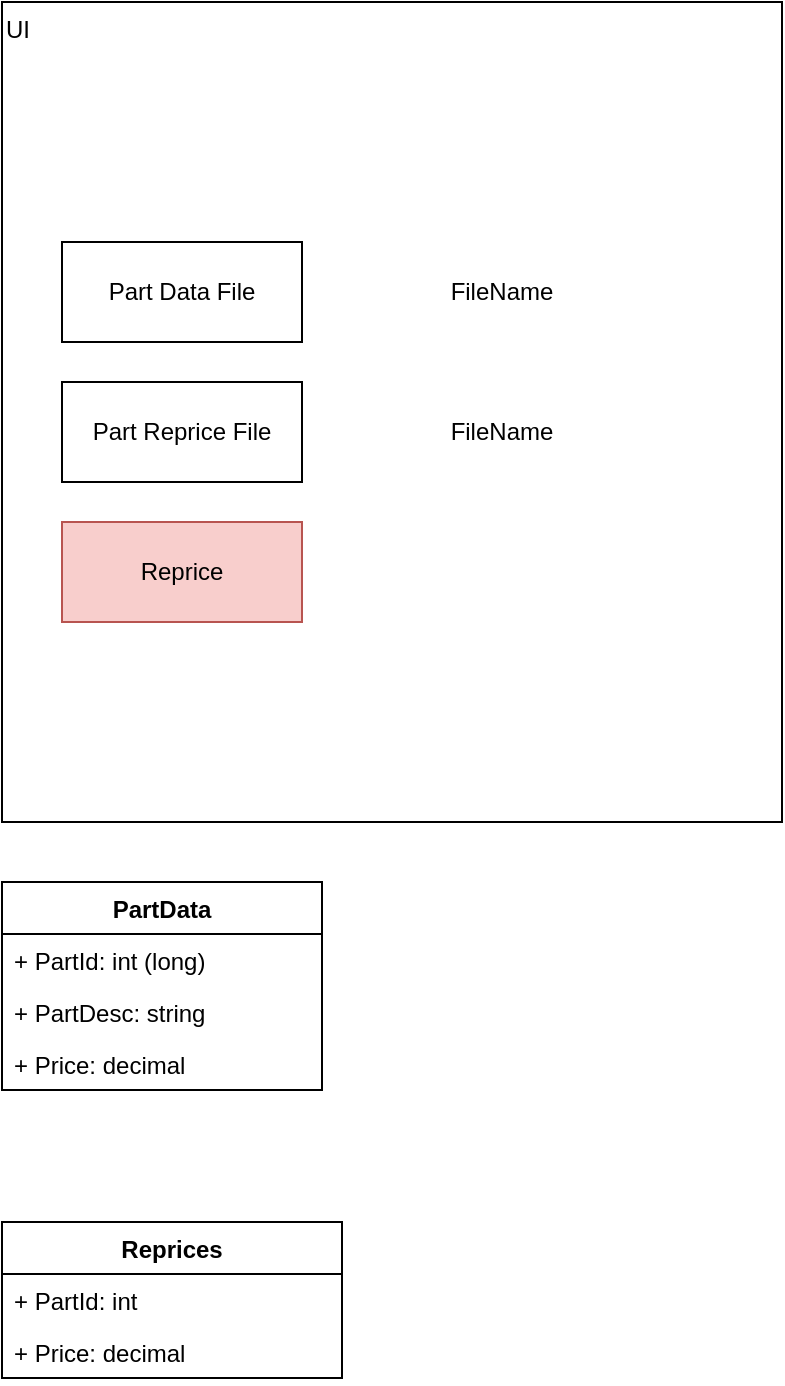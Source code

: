 <mxfile version="15.4.0" type="device"><diagram id="JtWOKJ1CaWYIer8stdv6" name="Page-1"><mxGraphModel dx="1156" dy="966" grid="1" gridSize="10" guides="1" tooltips="1" connect="1" arrows="1" fold="1" page="1" pageScale="1" pageWidth="850" pageHeight="1100" math="0" shadow="0"><root><mxCell id="0"/><mxCell id="1" parent="0"/><mxCell id="kfSrKC-5FlYPnBzDSxLr-1" value="UI" style="rounded=0;whiteSpace=wrap;html=1;align=left;horizontal=1;verticalAlign=top;" vertex="1" parent="1"><mxGeometry x="40" y="110" width="390" height="410" as="geometry"/></mxCell><mxCell id="kfSrKC-5FlYPnBzDSxLr-2" value="Part Data File" style="rounded=0;whiteSpace=wrap;html=1;verticalAlign=middle;" vertex="1" parent="1"><mxGeometry x="70" y="230" width="120" height="50" as="geometry"/></mxCell><mxCell id="kfSrKC-5FlYPnBzDSxLr-3" value="Part Reprice File" style="rounded=0;whiteSpace=wrap;html=1;verticalAlign=middle;" vertex="1" parent="1"><mxGeometry x="70" y="300" width="120" height="50" as="geometry"/></mxCell><mxCell id="kfSrKC-5FlYPnBzDSxLr-4" value="Reprice" style="rounded=0;whiteSpace=wrap;html=1;verticalAlign=middle;fillColor=#f8cecc;strokeColor=#b85450;" vertex="1" parent="1"><mxGeometry x="70" y="370" width="120" height="50" as="geometry"/></mxCell><mxCell id="kfSrKC-5FlYPnBzDSxLr-5" value="FileName" style="text;html=1;strokeColor=none;fillColor=none;align=center;verticalAlign=middle;whiteSpace=wrap;rounded=0;" vertex="1" parent="1"><mxGeometry x="260" y="240" width="60" height="30" as="geometry"/></mxCell><mxCell id="kfSrKC-5FlYPnBzDSxLr-6" value="FileName" style="text;html=1;strokeColor=none;fillColor=none;align=center;verticalAlign=middle;whiteSpace=wrap;rounded=0;" vertex="1" parent="1"><mxGeometry x="260" y="310" width="60" height="30" as="geometry"/></mxCell><mxCell id="kfSrKC-5FlYPnBzDSxLr-8" value="PartData" style="swimlane;fontStyle=1;align=center;verticalAlign=top;childLayout=stackLayout;horizontal=1;startSize=26;horizontalStack=0;resizeParent=1;resizeParentMax=0;resizeLast=0;collapsible=1;marginBottom=0;" vertex="1" parent="1"><mxGeometry x="40" y="550" width="160" height="104" as="geometry"/></mxCell><mxCell id="kfSrKC-5FlYPnBzDSxLr-9" value="+ PartId: int (long)" style="text;strokeColor=none;fillColor=none;align=left;verticalAlign=top;spacingLeft=4;spacingRight=4;overflow=hidden;rotatable=0;points=[[0,0.5],[1,0.5]];portConstraint=eastwest;" vertex="1" parent="kfSrKC-5FlYPnBzDSxLr-8"><mxGeometry y="26" width="160" height="26" as="geometry"/></mxCell><mxCell id="kfSrKC-5FlYPnBzDSxLr-11" value="+ PartDesc: string" style="text;strokeColor=none;fillColor=none;align=left;verticalAlign=top;spacingLeft=4;spacingRight=4;overflow=hidden;rotatable=0;points=[[0,0.5],[1,0.5]];portConstraint=eastwest;" vertex="1" parent="kfSrKC-5FlYPnBzDSxLr-8"><mxGeometry y="52" width="160" height="26" as="geometry"/></mxCell><mxCell id="kfSrKC-5FlYPnBzDSxLr-14" value="+ Price: decimal" style="text;strokeColor=none;fillColor=none;align=left;verticalAlign=top;spacingLeft=4;spacingRight=4;overflow=hidden;rotatable=0;points=[[0,0.5],[1,0.5]];portConstraint=eastwest;" vertex="1" parent="kfSrKC-5FlYPnBzDSxLr-8"><mxGeometry y="78" width="160" height="26" as="geometry"/></mxCell><mxCell id="kfSrKC-5FlYPnBzDSxLr-15" value="Reprices" style="swimlane;fontStyle=1;align=center;verticalAlign=top;childLayout=stackLayout;horizontal=1;startSize=26;horizontalStack=0;resizeParent=1;resizeParentMax=0;resizeLast=0;collapsible=1;marginBottom=0;" vertex="1" parent="1"><mxGeometry x="40" y="720" width="170" height="78" as="geometry"/></mxCell><mxCell id="kfSrKC-5FlYPnBzDSxLr-16" value="+ PartId: int" style="text;strokeColor=none;fillColor=none;align=left;verticalAlign=top;spacingLeft=4;spacingRight=4;overflow=hidden;rotatable=0;points=[[0,0.5],[1,0.5]];portConstraint=eastwest;" vertex="1" parent="kfSrKC-5FlYPnBzDSxLr-15"><mxGeometry y="26" width="170" height="26" as="geometry"/></mxCell><mxCell id="kfSrKC-5FlYPnBzDSxLr-19" value="+ Price: decimal" style="text;strokeColor=none;fillColor=none;align=left;verticalAlign=top;spacingLeft=4;spacingRight=4;overflow=hidden;rotatable=0;points=[[0,0.5],[1,0.5]];portConstraint=eastwest;" vertex="1" parent="kfSrKC-5FlYPnBzDSxLr-15"><mxGeometry y="52" width="170" height="26" as="geometry"/></mxCell></root></mxGraphModel></diagram></mxfile>